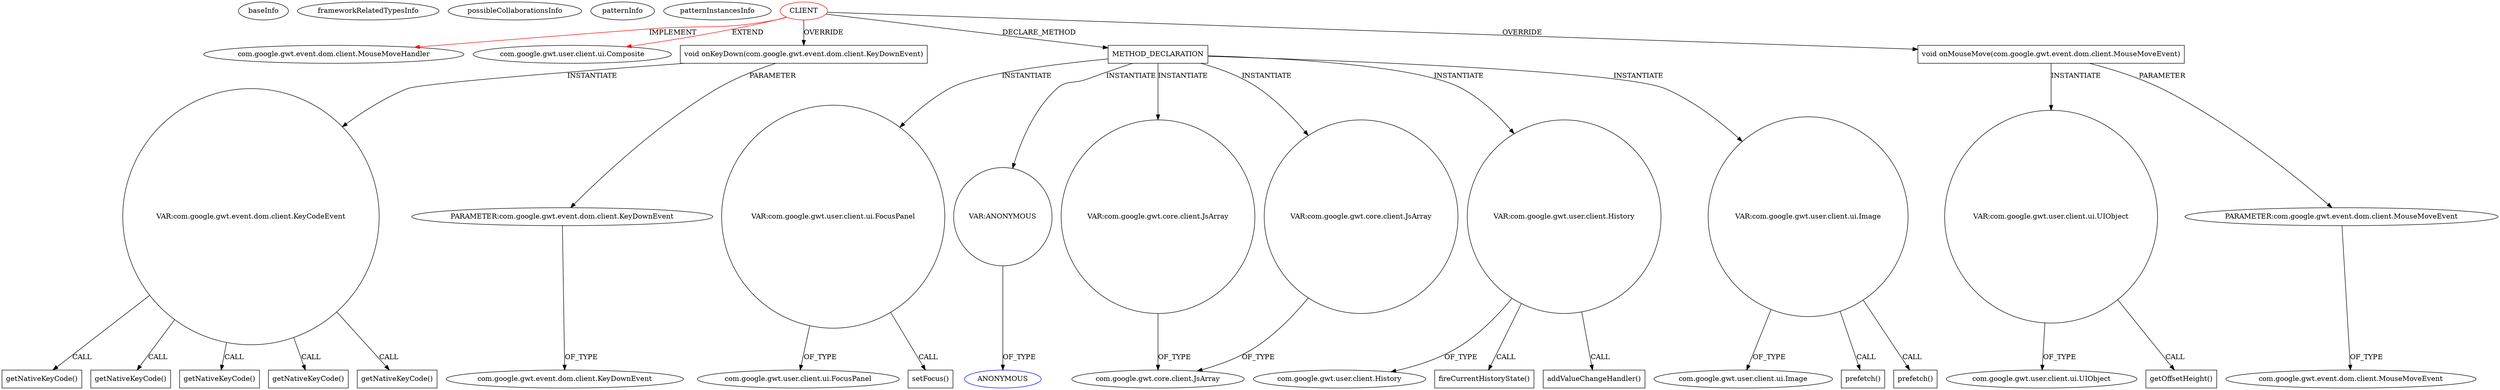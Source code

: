 digraph {
baseInfo[graphId=502,category="pattern",isAnonymous=false,possibleRelation=false]
frameworkRelatedTypesInfo[0="com.google.gwt.event.dom.client.MouseMoveHandler",1="com.google.gwt.user.client.ui.Composite"]
possibleCollaborationsInfo[]
patternInfo[frequency=2.0,patternRootClient=0]
patternInstancesInfo[0="vlapan-PhotoBank~/vlapan-PhotoBank/PhotoBank-master/src/com/vlapan/gwt/photobank/client/ui/PhotoBrowserSimple.java~PhotoBrowserSimple~4605",1="vlapan-PhotoBank~/vlapan-PhotoBank/PhotoBank-master/src/com/vlapan/gwt/photobank/client/ui/PhotoBrowser.java~PhotoBrowser~4600"]
2[label="com.google.gwt.event.dom.client.MouseMoveHandler",vertexType="FRAMEWORK_INTERFACE_TYPE",isFrameworkType=false]
0[label="CLIENT",vertexType="ROOT_CLIENT_CLASS_DECLARATION",isFrameworkType=false,color=red]
1[label="com.google.gwt.user.client.ui.Composite",vertexType="FRAMEWORK_CLASS_TYPE",isFrameworkType=false]
15[label="void onKeyDown(com.google.gwt.event.dom.client.KeyDownEvent)",vertexType="OVERRIDING_METHOD_DECLARATION",isFrameworkType=false,shape=box]
36[label="METHOD_DECLARATION",vertexType="CLIENT_METHOD_DECLARATION",isFrameworkType=false,shape=box]
37[label="VAR:com.google.gwt.user.client.ui.FocusPanel",vertexType="VARIABLE_EXPRESION",isFrameworkType=false,shape=circle]
44[label="VAR:ANONYMOUS",vertexType="VARIABLE_EXPRESION",isFrameworkType=false,shape=circle]
45[label="ANONYMOUS",vertexType="REFERENCE_ANONYMOUS_DECLARATION",isFrameworkType=false,color=blue]
55[label="VAR:com.google.gwt.core.client.JsArray",vertexType="VARIABLE_EXPRESION",isFrameworkType=false,shape=circle]
50[label="VAR:com.google.gwt.core.client.JsArray",vertexType="VARIABLE_EXPRESION",isFrameworkType=false,shape=circle]
18[label="VAR:com.google.gwt.event.dom.client.KeyCodeEvent",vertexType="VARIABLE_EXPRESION",isFrameworkType=false,shape=circle]
52[label="com.google.gwt.core.client.JsArray",vertexType="FRAMEWORK_CLASS_TYPE",isFrameworkType=false]
16[label="PARAMETER:com.google.gwt.event.dom.client.KeyDownEvent",vertexType="PARAMETER_DECLARATION",isFrameworkType=false]
17[label="com.google.gwt.event.dom.client.KeyDownEvent",vertexType="FRAMEWORK_CLASS_TYPE",isFrameworkType=false]
39[label="com.google.gwt.user.client.ui.FocusPanel",vertexType="FRAMEWORK_CLASS_TYPE",isFrameworkType=false]
38[label="setFocus()",vertexType="INSIDE_CALL",isFrameworkType=false,shape=box]
40[label="VAR:com.google.gwt.user.client.History",vertexType="VARIABLE_EXPRESION",isFrameworkType=false,shape=circle]
42[label="com.google.gwt.user.client.History",vertexType="FRAMEWORK_CLASS_TYPE",isFrameworkType=false]
59[label="fireCurrentHistoryState()",vertexType="INSIDE_CALL",isFrameworkType=false,shape=box]
41[label="addValueChangeHandler()",vertexType="INSIDE_CALL",isFrameworkType=false,shape=box]
4[label="void onMouseMove(com.google.gwt.event.dom.client.MouseMoveEvent)",vertexType="OVERRIDING_METHOD_DECLARATION",isFrameworkType=false,shape=box]
12[label="VAR:com.google.gwt.user.client.ui.UIObject",vertexType="VARIABLE_EXPRESION",isFrameworkType=false,shape=circle]
14[label="com.google.gwt.user.client.ui.UIObject",vertexType="FRAMEWORK_CLASS_TYPE",isFrameworkType=false]
5[label="PARAMETER:com.google.gwt.event.dom.client.MouseMoveEvent",vertexType="PARAMETER_DECLARATION",isFrameworkType=false]
6[label="com.google.gwt.event.dom.client.MouseMoveEvent",vertexType="FRAMEWORK_CLASS_TYPE",isFrameworkType=false]
13[label="getOffsetHeight()",vertexType="INSIDE_CALL",isFrameworkType=false,shape=box]
47[label="VAR:com.google.gwt.user.client.ui.Image",vertexType="VARIABLE_EXPRESION",isFrameworkType=false,shape=circle]
49[label="com.google.gwt.user.client.ui.Image",vertexType="FRAMEWORK_CLASS_TYPE",isFrameworkType=false]
54[label="prefetch()",vertexType="INSIDE_CALL",isFrameworkType=false,shape=box]
48[label="prefetch()",vertexType="INSIDE_CALL",isFrameworkType=false,shape=box]
30[label="getNativeKeyCode()",vertexType="INSIDE_CALL",isFrameworkType=false,shape=box]
19[label="getNativeKeyCode()",vertexType="INSIDE_CALL",isFrameworkType=false,shape=box]
26[label="getNativeKeyCode()",vertexType="INSIDE_CALL",isFrameworkType=false,shape=box]
28[label="getNativeKeyCode()",vertexType="INSIDE_CALL",isFrameworkType=false,shape=box]
32[label="getNativeKeyCode()",vertexType="INSIDE_CALL",isFrameworkType=false,shape=box]
40->59[label="CALL"]
47->49[label="OF_TYPE"]
18->19[label="CALL"]
36->44[label="INSTANTIATE"]
18->32[label="CALL"]
47->54[label="CALL"]
37->38[label="CALL"]
40->42[label="OF_TYPE"]
0->2[label="IMPLEMENT",color=red]
15->18[label="INSTANTIATE"]
44->45[label="OF_TYPE"]
36->37[label="INSTANTIATE"]
47->48[label="CALL"]
0->4[label="OVERRIDE"]
50->52[label="OF_TYPE"]
12->13[label="CALL"]
5->6[label="OF_TYPE"]
40->41[label="CALL"]
16->17[label="OF_TYPE"]
0->36[label="DECLARE_METHOD"]
36->55[label="INSTANTIATE"]
4->12[label="INSTANTIATE"]
4->5[label="PARAMETER"]
0->1[label="EXTEND",color=red]
36->50[label="INSTANTIATE"]
37->39[label="OF_TYPE"]
12->14[label="OF_TYPE"]
18->26[label="CALL"]
18->28[label="CALL"]
18->30[label="CALL"]
15->16[label="PARAMETER"]
0->15[label="OVERRIDE"]
36->40[label="INSTANTIATE"]
55->52[label="OF_TYPE"]
36->47[label="INSTANTIATE"]
}
